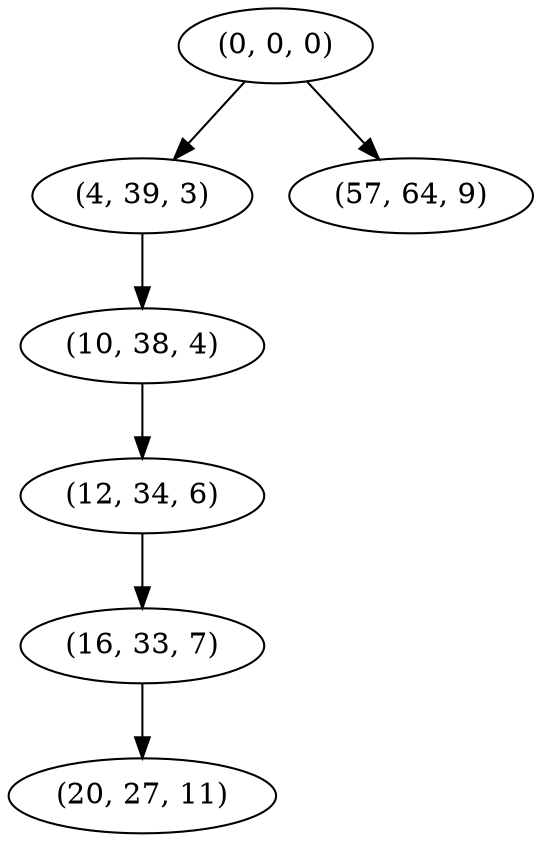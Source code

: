 digraph tree {
    "(0, 0, 0)";
    "(4, 39, 3)";
    "(10, 38, 4)";
    "(12, 34, 6)";
    "(16, 33, 7)";
    "(20, 27, 11)";
    "(57, 64, 9)";
    "(0, 0, 0)" -> "(4, 39, 3)";
    "(0, 0, 0)" -> "(57, 64, 9)";
    "(4, 39, 3)" -> "(10, 38, 4)";
    "(10, 38, 4)" -> "(12, 34, 6)";
    "(12, 34, 6)" -> "(16, 33, 7)";
    "(16, 33, 7)" -> "(20, 27, 11)";
}
